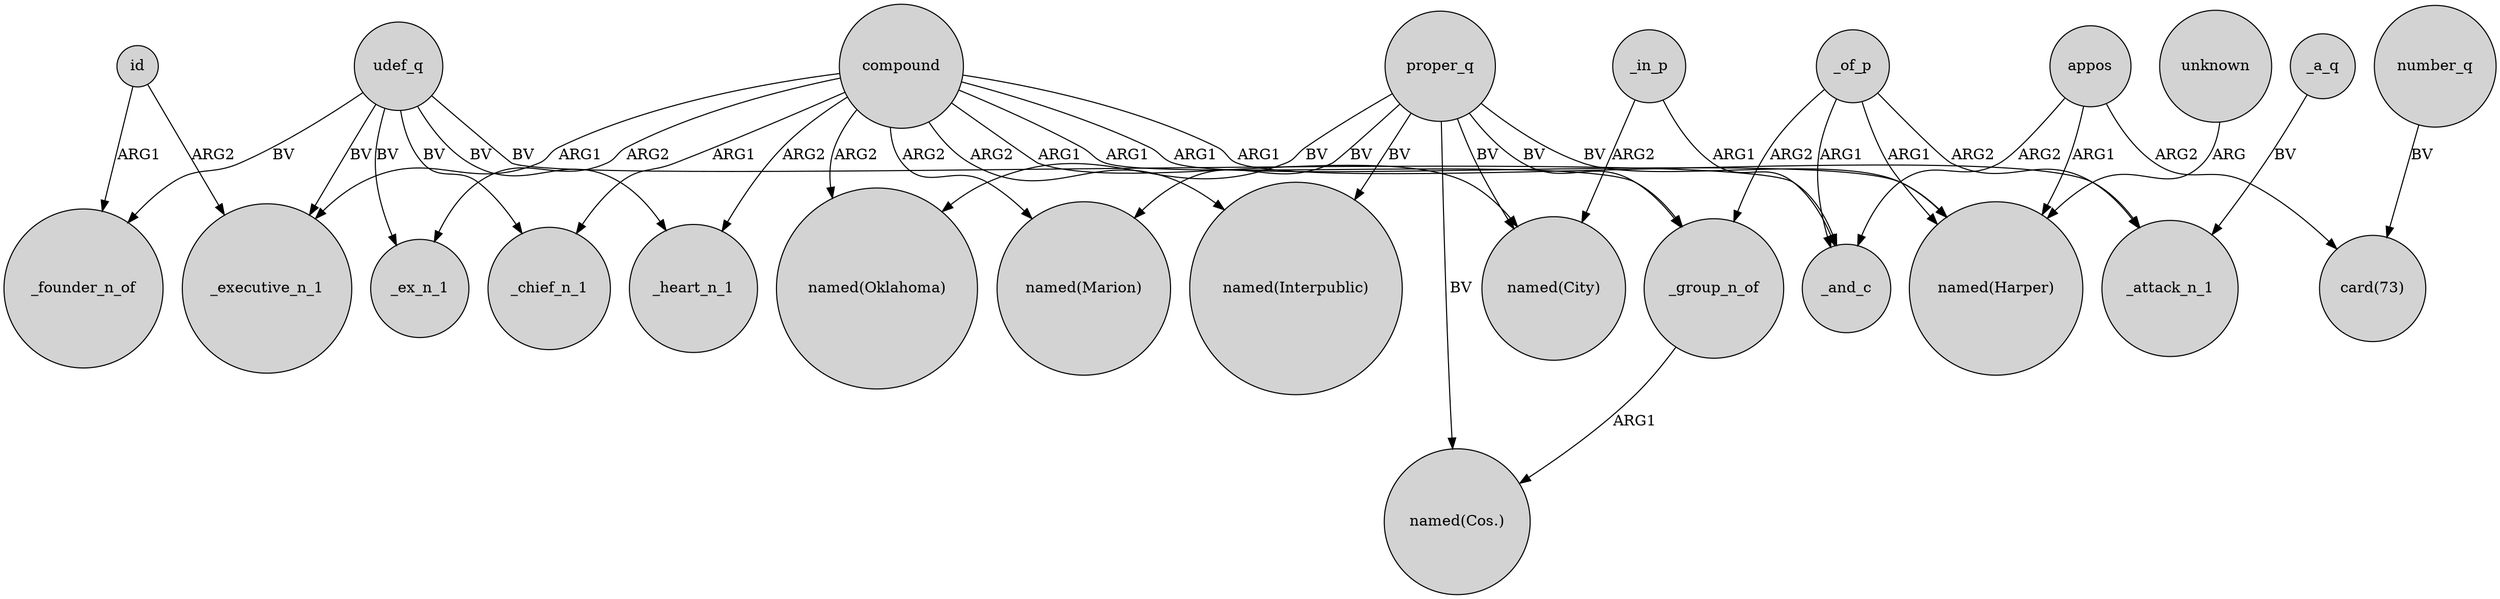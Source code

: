 digraph {
	node [shape=circle style=filled]
	proper_q -> "named(Interpublic)" [label=BV]
	_in_p -> "named(City)" [label=ARG2]
	unknown -> "named(Harper)" [label=ARG]
	udef_q -> _executive_n_1 [label=BV]
	compound -> _attack_n_1 [label=ARG1]
	compound -> _chief_n_1 [label=ARG1]
	appos -> "named(Harper)" [label=ARG1]
	udef_q -> _ex_n_1 [label=BV]
	compound -> _executive_n_1 [label=ARG1]
	_a_q -> _attack_n_1 [label=BV]
	udef_q -> _founder_n_of [label=BV]
	id -> _executive_n_1 [label=ARG2]
	compound -> "named(Marion)" [label=ARG2]
	compound -> _heart_n_1 [label=ARG2]
	_of_p -> _group_n_of [label=ARG2]
	proper_q -> "named(Marion)" [label=BV]
	proper_q -> "named(Cos.)" [label=BV]
	proper_q -> "named(Harper)" [label=BV]
	compound -> "named(Interpublic)" [label=ARG2]
	udef_q -> _heart_n_1 [label=BV]
	compound -> "named(Oklahoma)" [label=ARG2]
	appos -> _and_c [label=ARG2]
	udef_q -> _chief_n_1 [label=BV]
	appos -> "card(73)" [label=ARG2]
	_of_p -> "named(Harper)" [label=ARG1]
	id -> _founder_n_of [label=ARG1]
	proper_q -> "named(City)" [label=BV]
	_in_p -> _and_c [label=ARG1]
	proper_q -> "named(Oklahoma)" [label=BV]
	_of_p -> _attack_n_1 [label=ARG2]
	_of_p -> _and_c [label=ARG1]
	compound -> "named(Harper)" [label=ARG1]
	proper_q -> _group_n_of [label=BV]
	udef_q -> _and_c [label=BV]
	compound -> _ex_n_1 [label=ARG2]
	number_q -> "card(73)" [label=BV]
	_group_n_of -> "named(Cos.)" [label=ARG1]
	compound -> _group_n_of [label=ARG1]
	compound -> "named(City)" [label=ARG1]
}
